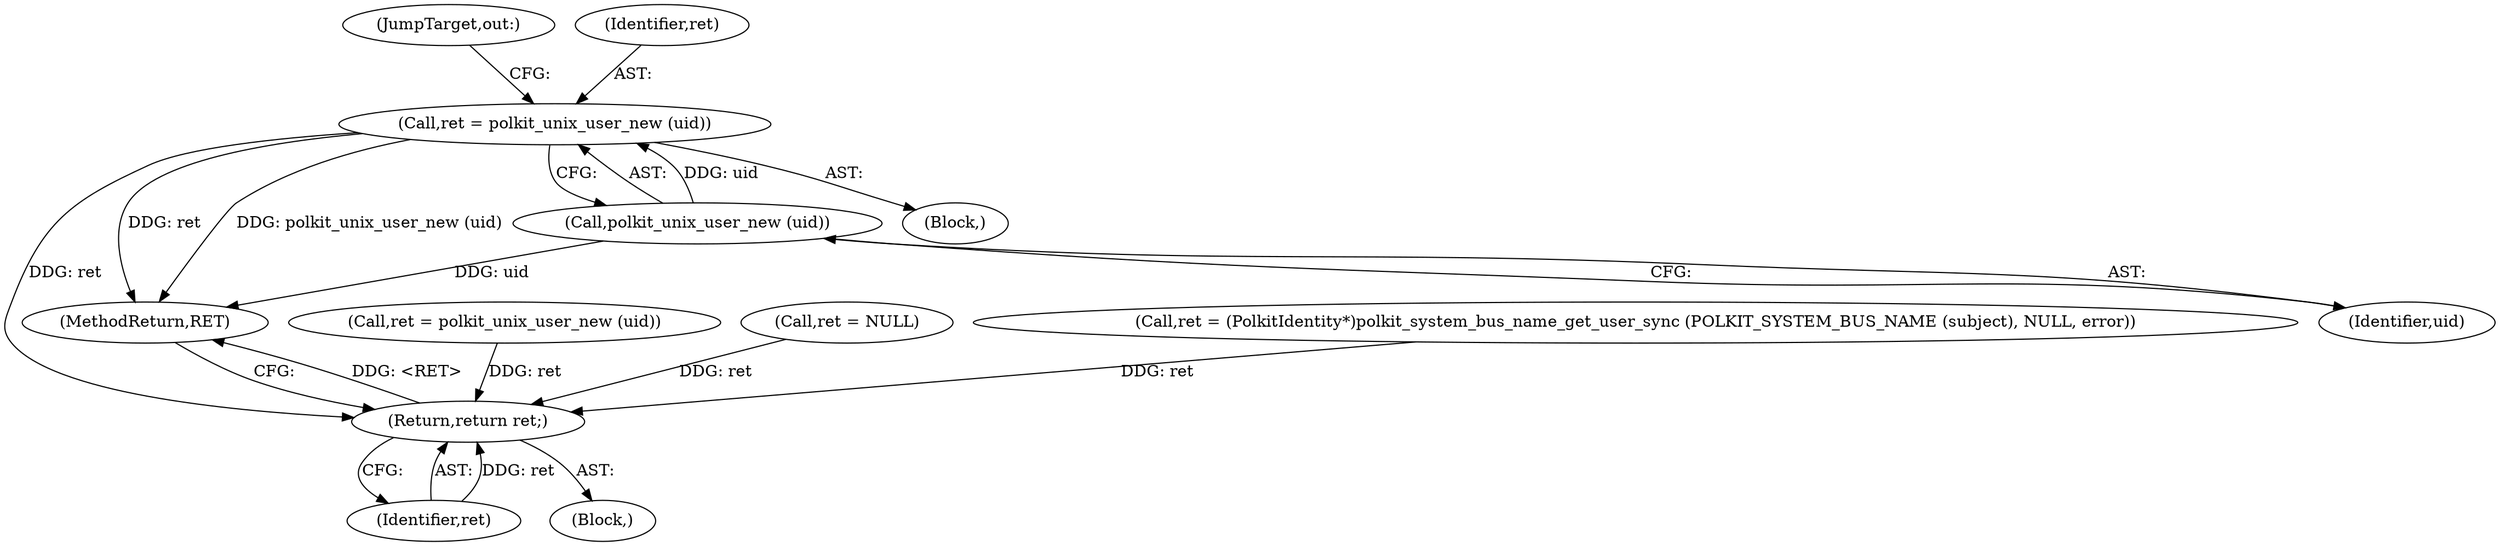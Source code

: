 digraph "0_polkit_bc7ffad53643a9c80231fc41f5582d6a8931c32c_1@pointer" {
"1000173" [label="(Call,ret = polkit_unix_user_new (uid))"];
"1000175" [label="(Call,polkit_unix_user_new (uid))"];
"1000178" [label="(Return,return ret;)"];
"1000187" [label="(MethodReturn,RET)"];
"1000135" [label="(Call,ret = polkit_unix_user_new (uid))"];
"1000177" [label="(JumpTarget,out:)"];
"1000176" [label="(Identifier,uid)"];
"1000178" [label="(Return,return ret;)"];
"1000179" [label="(Identifier,ret)"];
"1000157" [label="(Block,)"];
"1000107" [label="(Call,ret = NULL)"];
"1000175" [label="(Call,polkit_unix_user_new (uid))"];
"1000174" [label="(Identifier,ret)"];
"1000167" [label="(Block,)"];
"1000173" [label="(Call,ret = polkit_unix_user_new (uid))"];
"1000144" [label="(Call,ret = (PolkitIdentity*)polkit_system_bus_name_get_user_sync (POLKIT_SYSTEM_BUS_NAME (subject), NULL, error))"];
"1000173" -> "1000167"  [label="AST: "];
"1000173" -> "1000175"  [label="CFG: "];
"1000174" -> "1000173"  [label="AST: "];
"1000175" -> "1000173"  [label="AST: "];
"1000177" -> "1000173"  [label="CFG: "];
"1000173" -> "1000187"  [label="DDG: ret"];
"1000173" -> "1000187"  [label="DDG: polkit_unix_user_new (uid)"];
"1000175" -> "1000173"  [label="DDG: uid"];
"1000173" -> "1000178"  [label="DDG: ret"];
"1000175" -> "1000176"  [label="CFG: "];
"1000176" -> "1000175"  [label="AST: "];
"1000175" -> "1000187"  [label="DDG: uid"];
"1000178" -> "1000157"  [label="AST: "];
"1000178" -> "1000179"  [label="CFG: "];
"1000179" -> "1000178"  [label="AST: "];
"1000187" -> "1000178"  [label="CFG: "];
"1000178" -> "1000187"  [label="DDG: <RET>"];
"1000179" -> "1000178"  [label="DDG: ret"];
"1000107" -> "1000178"  [label="DDG: ret"];
"1000135" -> "1000178"  [label="DDG: ret"];
"1000144" -> "1000178"  [label="DDG: ret"];
}

